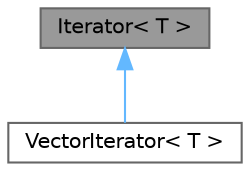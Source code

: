 digraph "Iterator&lt; T &gt;"
{
 // LATEX_PDF_SIZE
  bgcolor="transparent";
  edge [fontname=Helvetica,fontsize=10,labelfontname=Helvetica,labelfontsize=10];
  node [fontname=Helvetica,fontsize=10,shape=box,height=0.2,width=0.4];
  Node1 [id="Node000001",label="Iterator\< T \>",height=0.2,width=0.4,color="gray40", fillcolor="grey60", style="filled", fontcolor="black",tooltip="Abstract iterator interface for traversing collections."];
  Node1 -> Node2 [id="edge1_Node000001_Node000002",dir="back",color="steelblue1",style="solid",tooltip=" "];
  Node2 [id="Node000002",label="VectorIterator\< T \>",height=0.2,width=0.4,color="gray40", fillcolor="white", style="filled",URL="$classVectorIterator.html",tooltip="Iterator for traversing elements in the user and message vecotrs in other classes."];
}
